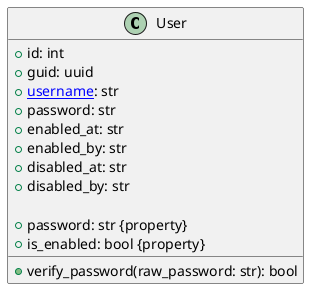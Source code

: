 @startuml users
class User {
    +id: int
    +guid: uuid
    +[[http://google.com username]]: str
    +password: str
    +enabled_at: str
    +enabled_by: str
    +disabled_at: str
    +disabled_by: str

    +password: str {property}
    +is_enabled: bool {property}
    +verify_password(raw_password: str): bool
}
@enduml 